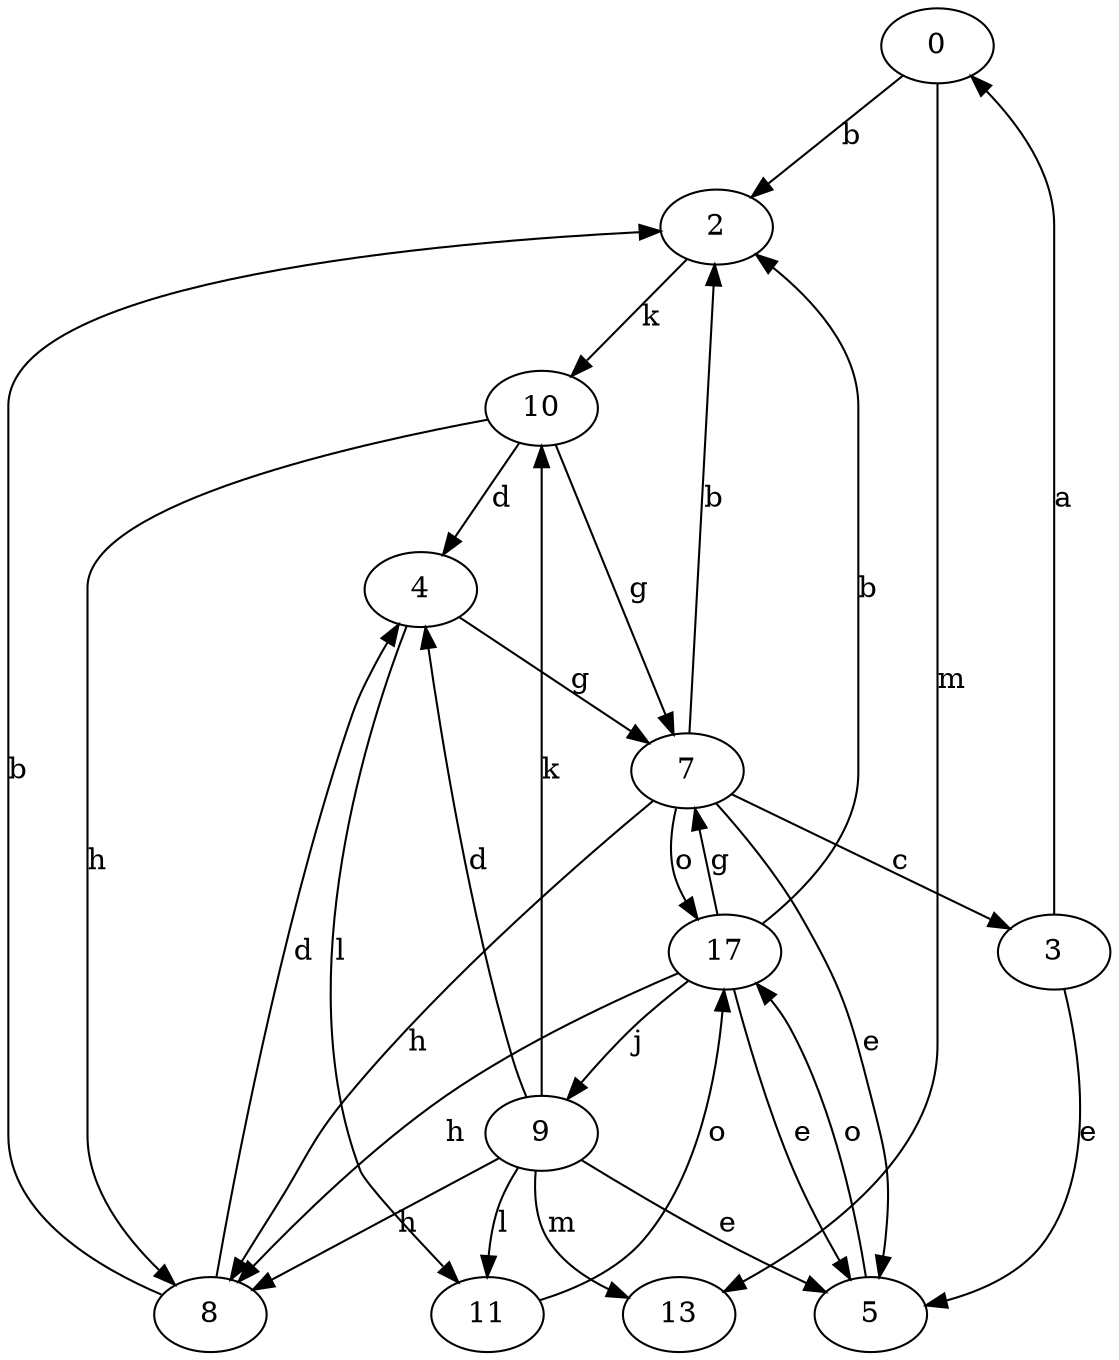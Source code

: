 strict digraph  {
0;
2;
3;
4;
5;
7;
8;
9;
10;
11;
13;
17;
0 -> 2  [label=b];
0 -> 13  [label=m];
2 -> 10  [label=k];
3 -> 0  [label=a];
3 -> 5  [label=e];
4 -> 7  [label=g];
4 -> 11  [label=l];
5 -> 17  [label=o];
7 -> 2  [label=b];
7 -> 3  [label=c];
7 -> 5  [label=e];
7 -> 8  [label=h];
7 -> 17  [label=o];
8 -> 2  [label=b];
8 -> 4  [label=d];
9 -> 4  [label=d];
9 -> 5  [label=e];
9 -> 8  [label=h];
9 -> 10  [label=k];
9 -> 11  [label=l];
9 -> 13  [label=m];
10 -> 4  [label=d];
10 -> 7  [label=g];
10 -> 8  [label=h];
11 -> 17  [label=o];
17 -> 2  [label=b];
17 -> 5  [label=e];
17 -> 7  [label=g];
17 -> 8  [label=h];
17 -> 9  [label=j];
}
